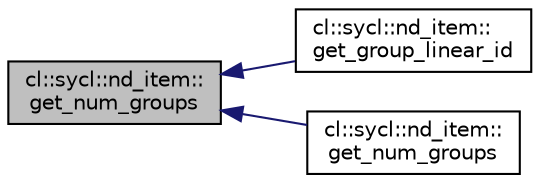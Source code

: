 digraph "cl::sycl::nd_item::get_num_groups"
{
 // INTERACTIVE_SVG=YES
  bgcolor="transparent";
  edge [fontname="Helvetica",fontsize="10",labelfontname="Helvetica",labelfontsize="10"];
  node [fontname="Helvetica",fontsize="10",shape=record];
  rankdir="LR";
  Node1 [label="cl::sycl::nd_item::\lget_num_groups",height=0.2,width=0.4,color="black", fillcolor="grey75", style="filled", fontcolor="black"];
  Node1 -> Node2 [dir="back",color="midnightblue",fontsize="10",style="solid",fontname="Helvetica"];
  Node2 [label="cl::sycl::nd_item::\lget_group_linear_id",height=0.2,width=0.4,color="black",URL="$group__parallelism.html#ae8a7125f4a4e63599b0302fdb4c6f534",tooltip="Return the flattened id of the current work-group. "];
  Node1 -> Node3 [dir="back",color="midnightblue",fontsize="10",style="solid",fontname="Helvetica"];
  Node3 [label="cl::sycl::nd_item::\lget_num_groups",height=0.2,width=0.4,color="black",URL="$group__parallelism.html#a1e61c103806ce270cc31d2bb7b3b1530",tooltip="Return the number of groups for dimension in the nd_range. "];
}
